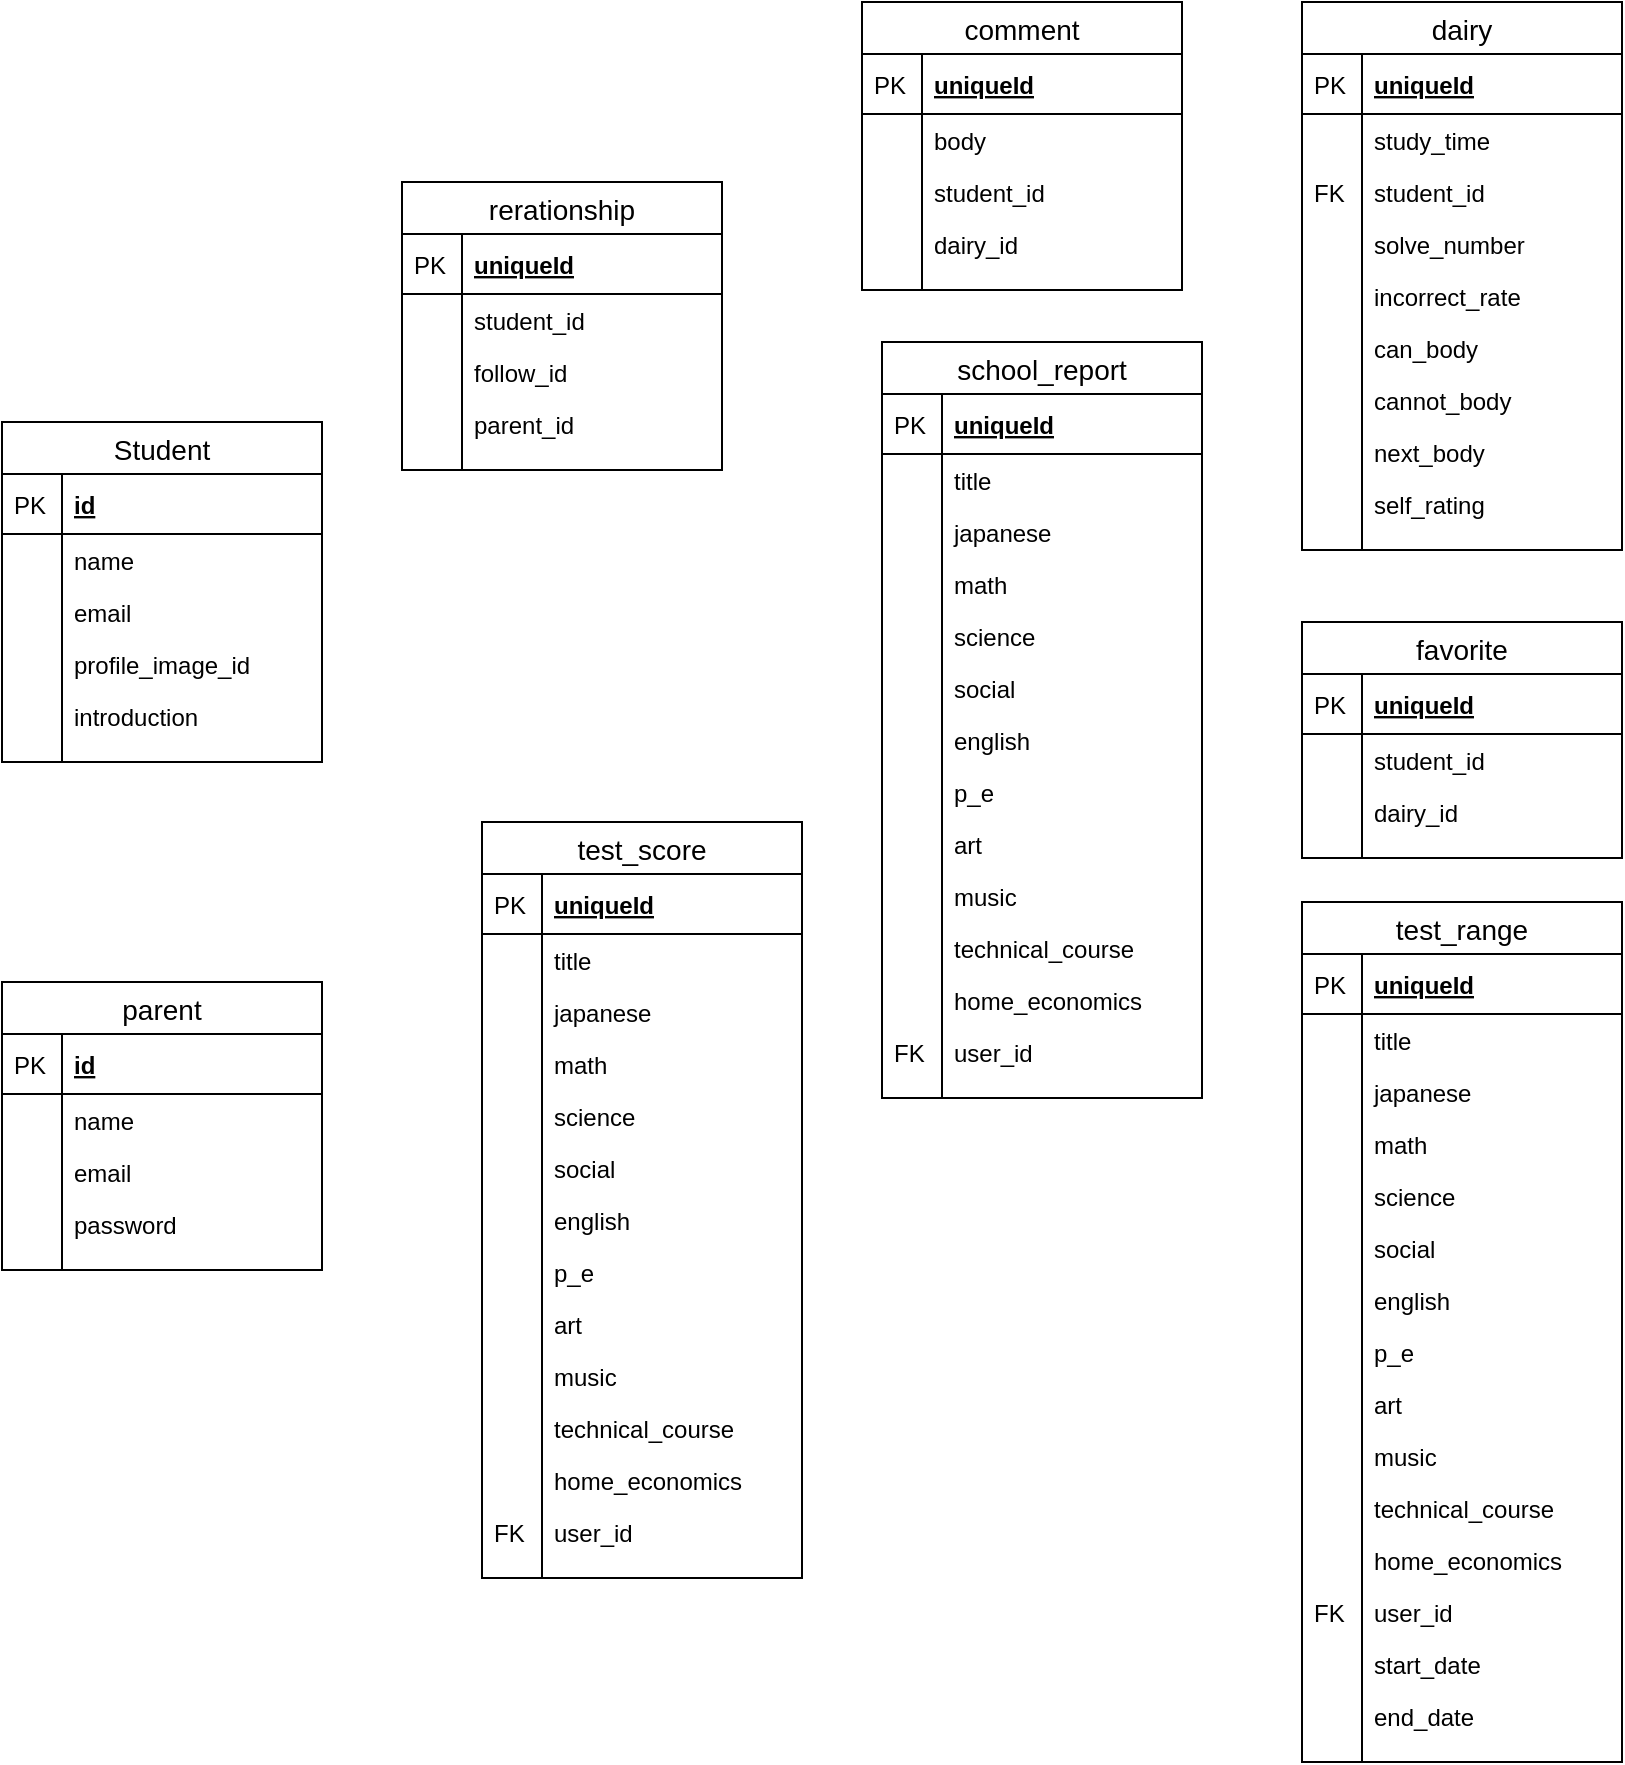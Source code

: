 <mxfile version="13.0.3" type="device"><diagram id="6hGFLwfOUW9BJ-s0fimq" name="Page-1"><mxGraphModel dx="946" dy="680" grid="1" gridSize="10" guides="1" tooltips="1" connect="1" arrows="1" fold="1" page="1" pageScale="1" pageWidth="827" pageHeight="1169" math="0" shadow="0"><root><mxCell id="0"/><mxCell id="1" parent="0"/><mxCell id="R1KL6bIySPCAe9kp4poY-5" value="Student" style="swimlane;fontStyle=0;childLayout=stackLayout;horizontal=1;startSize=26;horizontalStack=0;resizeParent=1;resizeParentMax=0;resizeLast=0;collapsible=1;marginBottom=0;align=center;fontSize=14;" vertex="1" parent="1"><mxGeometry x="80" y="240" width="160" height="170" as="geometry"/></mxCell><mxCell id="R1KL6bIySPCAe9kp4poY-6" value="id" style="shape=partialRectangle;top=0;left=0;right=0;bottom=1;align=left;verticalAlign=middle;fillColor=none;spacingLeft=34;spacingRight=4;overflow=hidden;rotatable=0;points=[[0,0.5],[1,0.5]];portConstraint=eastwest;dropTarget=0;fontStyle=5;fontSize=12;" vertex="1" parent="R1KL6bIySPCAe9kp4poY-5"><mxGeometry y="26" width="160" height="30" as="geometry"/></mxCell><mxCell id="R1KL6bIySPCAe9kp4poY-7" value="PK" style="shape=partialRectangle;top=0;left=0;bottom=0;fillColor=none;align=left;verticalAlign=middle;spacingLeft=4;spacingRight=4;overflow=hidden;rotatable=0;points=[];portConstraint=eastwest;part=1;fontSize=12;" vertex="1" connectable="0" parent="R1KL6bIySPCAe9kp4poY-6"><mxGeometry width="30" height="30" as="geometry"/></mxCell><mxCell id="R1KL6bIySPCAe9kp4poY-8" value="name" style="shape=partialRectangle;top=0;left=0;right=0;bottom=0;align=left;verticalAlign=top;fillColor=none;spacingLeft=34;spacingRight=4;overflow=hidden;rotatable=0;points=[[0,0.5],[1,0.5]];portConstraint=eastwest;dropTarget=0;fontSize=12;" vertex="1" parent="R1KL6bIySPCAe9kp4poY-5"><mxGeometry y="56" width="160" height="26" as="geometry"/></mxCell><mxCell id="R1KL6bIySPCAe9kp4poY-9" value="" style="shape=partialRectangle;top=0;left=0;bottom=0;fillColor=none;align=left;verticalAlign=top;spacingLeft=4;spacingRight=4;overflow=hidden;rotatable=0;points=[];portConstraint=eastwest;part=1;fontSize=12;" vertex="1" connectable="0" parent="R1KL6bIySPCAe9kp4poY-8"><mxGeometry width="30" height="26" as="geometry"/></mxCell><mxCell id="R1KL6bIySPCAe9kp4poY-10" value="email" style="shape=partialRectangle;top=0;left=0;right=0;bottom=0;align=left;verticalAlign=top;fillColor=none;spacingLeft=34;spacingRight=4;overflow=hidden;rotatable=0;points=[[0,0.5],[1,0.5]];portConstraint=eastwest;dropTarget=0;fontSize=12;" vertex="1" parent="R1KL6bIySPCAe9kp4poY-5"><mxGeometry y="82" width="160" height="26" as="geometry"/></mxCell><mxCell id="R1KL6bIySPCAe9kp4poY-11" value="" style="shape=partialRectangle;top=0;left=0;bottom=0;fillColor=none;align=left;verticalAlign=top;spacingLeft=4;spacingRight=4;overflow=hidden;rotatable=0;points=[];portConstraint=eastwest;part=1;fontSize=12;" vertex="1" connectable="0" parent="R1KL6bIySPCAe9kp4poY-10"><mxGeometry width="30" height="26" as="geometry"/></mxCell><mxCell id="R1KL6bIySPCAe9kp4poY-139" value="profile_image_id" style="shape=partialRectangle;top=0;left=0;right=0;bottom=0;align=left;verticalAlign=top;fillColor=none;spacingLeft=34;spacingRight=4;overflow=hidden;rotatable=0;points=[[0,0.5],[1,0.5]];portConstraint=eastwest;dropTarget=0;fontSize=12;" vertex="1" parent="R1KL6bIySPCAe9kp4poY-5"><mxGeometry y="108" width="160" height="26" as="geometry"/></mxCell><mxCell id="R1KL6bIySPCAe9kp4poY-140" value="" style="shape=partialRectangle;top=0;left=0;bottom=0;fillColor=none;align=left;verticalAlign=top;spacingLeft=4;spacingRight=4;overflow=hidden;rotatable=0;points=[];portConstraint=eastwest;part=1;fontSize=12;" vertex="1" connectable="0" parent="R1KL6bIySPCAe9kp4poY-139"><mxGeometry width="30" height="26" as="geometry"/></mxCell><mxCell id="R1KL6bIySPCAe9kp4poY-141" value="introduction" style="shape=partialRectangle;top=0;left=0;right=0;bottom=0;align=left;verticalAlign=top;fillColor=none;spacingLeft=34;spacingRight=4;overflow=hidden;rotatable=0;points=[[0,0.5],[1,0.5]];portConstraint=eastwest;dropTarget=0;fontSize=12;" vertex="1" parent="R1KL6bIySPCAe9kp4poY-5"><mxGeometry y="134" width="160" height="26" as="geometry"/></mxCell><mxCell id="R1KL6bIySPCAe9kp4poY-142" value="" style="shape=partialRectangle;top=0;left=0;bottom=0;fillColor=none;align=left;verticalAlign=top;spacingLeft=4;spacingRight=4;overflow=hidden;rotatable=0;points=[];portConstraint=eastwest;part=1;fontSize=12;" vertex="1" connectable="0" parent="R1KL6bIySPCAe9kp4poY-141"><mxGeometry width="30" height="26" as="geometry"/></mxCell><mxCell id="R1KL6bIySPCAe9kp4poY-14" value="" style="shape=partialRectangle;top=0;left=0;right=0;bottom=0;align=left;verticalAlign=top;fillColor=none;spacingLeft=34;spacingRight=4;overflow=hidden;rotatable=0;points=[[0,0.5],[1,0.5]];portConstraint=eastwest;dropTarget=0;fontSize=12;" vertex="1" parent="R1KL6bIySPCAe9kp4poY-5"><mxGeometry y="160" width="160" height="10" as="geometry"/></mxCell><mxCell id="R1KL6bIySPCAe9kp4poY-15" value="" style="shape=partialRectangle;top=0;left=0;bottom=0;fillColor=none;align=left;verticalAlign=top;spacingLeft=4;spacingRight=4;overflow=hidden;rotatable=0;points=[];portConstraint=eastwest;part=1;fontSize=12;" vertex="1" connectable="0" parent="R1KL6bIySPCAe9kp4poY-14"><mxGeometry width="30" height="10" as="geometry"/></mxCell><mxCell id="R1KL6bIySPCAe9kp4poY-16" value="parent" style="swimlane;fontStyle=0;childLayout=stackLayout;horizontal=1;startSize=26;horizontalStack=0;resizeParent=1;resizeParentMax=0;resizeLast=0;collapsible=1;marginBottom=0;align=center;fontSize=14;" vertex="1" parent="1"><mxGeometry x="80" y="520" width="160" height="144" as="geometry"/></mxCell><mxCell id="R1KL6bIySPCAe9kp4poY-17" value="id" style="shape=partialRectangle;top=0;left=0;right=0;bottom=1;align=left;verticalAlign=middle;fillColor=none;spacingLeft=34;spacingRight=4;overflow=hidden;rotatable=0;points=[[0,0.5],[1,0.5]];portConstraint=eastwest;dropTarget=0;fontStyle=5;fontSize=12;" vertex="1" parent="R1KL6bIySPCAe9kp4poY-16"><mxGeometry y="26" width="160" height="30" as="geometry"/></mxCell><mxCell id="R1KL6bIySPCAe9kp4poY-18" value="PK" style="shape=partialRectangle;top=0;left=0;bottom=0;fillColor=none;align=left;verticalAlign=middle;spacingLeft=4;spacingRight=4;overflow=hidden;rotatable=0;points=[];portConstraint=eastwest;part=1;fontSize=12;" vertex="1" connectable="0" parent="R1KL6bIySPCAe9kp4poY-17"><mxGeometry width="30" height="30" as="geometry"/></mxCell><mxCell id="R1KL6bIySPCAe9kp4poY-19" value="name" style="shape=partialRectangle;top=0;left=0;right=0;bottom=0;align=left;verticalAlign=top;fillColor=none;spacingLeft=34;spacingRight=4;overflow=hidden;rotatable=0;points=[[0,0.5],[1,0.5]];portConstraint=eastwest;dropTarget=0;fontSize=12;" vertex="1" parent="R1KL6bIySPCAe9kp4poY-16"><mxGeometry y="56" width="160" height="26" as="geometry"/></mxCell><mxCell id="R1KL6bIySPCAe9kp4poY-20" value="" style="shape=partialRectangle;top=0;left=0;bottom=0;fillColor=none;align=left;verticalAlign=top;spacingLeft=4;spacingRight=4;overflow=hidden;rotatable=0;points=[];portConstraint=eastwest;part=1;fontSize=12;" vertex="1" connectable="0" parent="R1KL6bIySPCAe9kp4poY-19"><mxGeometry width="30" height="26" as="geometry"/></mxCell><mxCell id="R1KL6bIySPCAe9kp4poY-21" value="email" style="shape=partialRectangle;top=0;left=0;right=0;bottom=0;align=left;verticalAlign=top;fillColor=none;spacingLeft=34;spacingRight=4;overflow=hidden;rotatable=0;points=[[0,0.5],[1,0.5]];portConstraint=eastwest;dropTarget=0;fontSize=12;" vertex="1" parent="R1KL6bIySPCAe9kp4poY-16"><mxGeometry y="82" width="160" height="26" as="geometry"/></mxCell><mxCell id="R1KL6bIySPCAe9kp4poY-22" value="" style="shape=partialRectangle;top=0;left=0;bottom=0;fillColor=none;align=left;verticalAlign=top;spacingLeft=4;spacingRight=4;overflow=hidden;rotatable=0;points=[];portConstraint=eastwest;part=1;fontSize=12;" vertex="1" connectable="0" parent="R1KL6bIySPCAe9kp4poY-21"><mxGeometry width="30" height="26" as="geometry"/></mxCell><mxCell id="R1KL6bIySPCAe9kp4poY-23" value="password" style="shape=partialRectangle;top=0;left=0;right=0;bottom=0;align=left;verticalAlign=top;fillColor=none;spacingLeft=34;spacingRight=4;overflow=hidden;rotatable=0;points=[[0,0.5],[1,0.5]];portConstraint=eastwest;dropTarget=0;fontSize=12;" vertex="1" parent="R1KL6bIySPCAe9kp4poY-16"><mxGeometry y="108" width="160" height="26" as="geometry"/></mxCell><mxCell id="R1KL6bIySPCAe9kp4poY-24" value="" style="shape=partialRectangle;top=0;left=0;bottom=0;fillColor=none;align=left;verticalAlign=top;spacingLeft=4;spacingRight=4;overflow=hidden;rotatable=0;points=[];portConstraint=eastwest;part=1;fontSize=12;" vertex="1" connectable="0" parent="R1KL6bIySPCAe9kp4poY-23"><mxGeometry width="30" height="26" as="geometry"/></mxCell><mxCell id="R1KL6bIySPCAe9kp4poY-25" value="" style="shape=partialRectangle;top=0;left=0;right=0;bottom=0;align=left;verticalAlign=top;fillColor=none;spacingLeft=34;spacingRight=4;overflow=hidden;rotatable=0;points=[[0,0.5],[1,0.5]];portConstraint=eastwest;dropTarget=0;fontSize=12;" vertex="1" parent="R1KL6bIySPCAe9kp4poY-16"><mxGeometry y="134" width="160" height="10" as="geometry"/></mxCell><mxCell id="R1KL6bIySPCAe9kp4poY-26" value="" style="shape=partialRectangle;top=0;left=0;bottom=0;fillColor=none;align=left;verticalAlign=top;spacingLeft=4;spacingRight=4;overflow=hidden;rotatable=0;points=[];portConstraint=eastwest;part=1;fontSize=12;" vertex="1" connectable="0" parent="R1KL6bIySPCAe9kp4poY-25"><mxGeometry width="30" height="10" as="geometry"/></mxCell><mxCell id="R1KL6bIySPCAe9kp4poY-38" value="test_score" style="swimlane;fontStyle=0;childLayout=stackLayout;horizontal=1;startSize=26;horizontalStack=0;resizeParent=1;resizeParentMax=0;resizeLast=0;collapsible=1;marginBottom=0;align=center;fontSize=14;" vertex="1" parent="1"><mxGeometry x="320" y="440" width="160" height="378" as="geometry"/></mxCell><mxCell id="R1KL6bIySPCAe9kp4poY-39" value="uniqueId" style="shape=partialRectangle;top=0;left=0;right=0;bottom=1;align=left;verticalAlign=middle;fillColor=none;spacingLeft=34;spacingRight=4;overflow=hidden;rotatable=0;points=[[0,0.5],[1,0.5]];portConstraint=eastwest;dropTarget=0;fontStyle=5;fontSize=12;" vertex="1" parent="R1KL6bIySPCAe9kp4poY-38"><mxGeometry y="26" width="160" height="30" as="geometry"/></mxCell><mxCell id="R1KL6bIySPCAe9kp4poY-40" value="PK" style="shape=partialRectangle;top=0;left=0;bottom=0;fillColor=none;align=left;verticalAlign=middle;spacingLeft=4;spacingRight=4;overflow=hidden;rotatable=0;points=[];portConstraint=eastwest;part=1;fontSize=12;" vertex="1" connectable="0" parent="R1KL6bIySPCAe9kp4poY-39"><mxGeometry width="30" height="30" as="geometry"/></mxCell><mxCell id="R1KL6bIySPCAe9kp4poY-41" value="title" style="shape=partialRectangle;top=0;left=0;right=0;bottom=0;align=left;verticalAlign=top;fillColor=none;spacingLeft=34;spacingRight=4;overflow=hidden;rotatable=0;points=[[0,0.5],[1,0.5]];portConstraint=eastwest;dropTarget=0;fontSize=12;" vertex="1" parent="R1KL6bIySPCAe9kp4poY-38"><mxGeometry y="56" width="160" height="26" as="geometry"/></mxCell><mxCell id="R1KL6bIySPCAe9kp4poY-42" value="" style="shape=partialRectangle;top=0;left=0;bottom=0;fillColor=none;align=left;verticalAlign=top;spacingLeft=4;spacingRight=4;overflow=hidden;rotatable=0;points=[];portConstraint=eastwest;part=1;fontSize=12;" vertex="1" connectable="0" parent="R1KL6bIySPCAe9kp4poY-41"><mxGeometry width="30" height="26" as="geometry"/></mxCell><mxCell id="R1KL6bIySPCAe9kp4poY-43" value="japanese" style="shape=partialRectangle;top=0;left=0;right=0;bottom=0;align=left;verticalAlign=top;fillColor=none;spacingLeft=34;spacingRight=4;overflow=hidden;rotatable=0;points=[[0,0.5],[1,0.5]];portConstraint=eastwest;dropTarget=0;fontSize=12;" vertex="1" parent="R1KL6bIySPCAe9kp4poY-38"><mxGeometry y="82" width="160" height="26" as="geometry"/></mxCell><mxCell id="R1KL6bIySPCAe9kp4poY-44" value="" style="shape=partialRectangle;top=0;left=0;bottom=0;fillColor=none;align=left;verticalAlign=top;spacingLeft=4;spacingRight=4;overflow=hidden;rotatable=0;points=[];portConstraint=eastwest;part=1;fontSize=12;" vertex="1" connectable="0" parent="R1KL6bIySPCAe9kp4poY-43"><mxGeometry width="30" height="26" as="geometry"/></mxCell><mxCell id="R1KL6bIySPCAe9kp4poY-45" value="math" style="shape=partialRectangle;top=0;left=0;right=0;bottom=0;align=left;verticalAlign=top;fillColor=none;spacingLeft=34;spacingRight=4;overflow=hidden;rotatable=0;points=[[0,0.5],[1,0.5]];portConstraint=eastwest;dropTarget=0;fontSize=12;" vertex="1" parent="R1KL6bIySPCAe9kp4poY-38"><mxGeometry y="108" width="160" height="26" as="geometry"/></mxCell><mxCell id="R1KL6bIySPCAe9kp4poY-46" value="" style="shape=partialRectangle;top=0;left=0;bottom=0;fillColor=none;align=left;verticalAlign=top;spacingLeft=4;spacingRight=4;overflow=hidden;rotatable=0;points=[];portConstraint=eastwest;part=1;fontSize=12;" vertex="1" connectable="0" parent="R1KL6bIySPCAe9kp4poY-45"><mxGeometry width="30" height="26" as="geometry"/></mxCell><mxCell id="R1KL6bIySPCAe9kp4poY-49" value="science" style="shape=partialRectangle;top=0;left=0;right=0;bottom=0;align=left;verticalAlign=top;fillColor=none;spacingLeft=34;spacingRight=4;overflow=hidden;rotatable=0;points=[[0,0.5],[1,0.5]];portConstraint=eastwest;dropTarget=0;fontSize=12;" vertex="1" parent="R1KL6bIySPCAe9kp4poY-38"><mxGeometry y="134" width="160" height="26" as="geometry"/></mxCell><mxCell id="R1KL6bIySPCAe9kp4poY-50" value="" style="shape=partialRectangle;top=0;left=0;bottom=0;fillColor=none;align=left;verticalAlign=top;spacingLeft=4;spacingRight=4;overflow=hidden;rotatable=0;points=[];portConstraint=eastwest;part=1;fontSize=12;" vertex="1" connectable="0" parent="R1KL6bIySPCAe9kp4poY-49"><mxGeometry width="30" height="26" as="geometry"/></mxCell><mxCell id="R1KL6bIySPCAe9kp4poY-51" value="social" style="shape=partialRectangle;top=0;left=0;right=0;bottom=0;align=left;verticalAlign=top;fillColor=none;spacingLeft=34;spacingRight=4;overflow=hidden;rotatable=0;points=[[0,0.5],[1,0.5]];portConstraint=eastwest;dropTarget=0;fontSize=12;" vertex="1" parent="R1KL6bIySPCAe9kp4poY-38"><mxGeometry y="160" width="160" height="26" as="geometry"/></mxCell><mxCell id="R1KL6bIySPCAe9kp4poY-52" value="" style="shape=partialRectangle;top=0;left=0;bottom=0;fillColor=none;align=left;verticalAlign=top;spacingLeft=4;spacingRight=4;overflow=hidden;rotatable=0;points=[];portConstraint=eastwest;part=1;fontSize=12;" vertex="1" connectable="0" parent="R1KL6bIySPCAe9kp4poY-51"><mxGeometry width="30" height="26" as="geometry"/></mxCell><mxCell id="R1KL6bIySPCAe9kp4poY-53" value="english" style="shape=partialRectangle;top=0;left=0;right=0;bottom=0;align=left;verticalAlign=top;fillColor=none;spacingLeft=34;spacingRight=4;overflow=hidden;rotatable=0;points=[[0,0.5],[1,0.5]];portConstraint=eastwest;dropTarget=0;fontSize=12;" vertex="1" parent="R1KL6bIySPCAe9kp4poY-38"><mxGeometry y="186" width="160" height="26" as="geometry"/></mxCell><mxCell id="R1KL6bIySPCAe9kp4poY-54" value="" style="shape=partialRectangle;top=0;left=0;bottom=0;fillColor=none;align=left;verticalAlign=top;spacingLeft=4;spacingRight=4;overflow=hidden;rotatable=0;points=[];portConstraint=eastwest;part=1;fontSize=12;" vertex="1" connectable="0" parent="R1KL6bIySPCAe9kp4poY-53"><mxGeometry width="30" height="26" as="geometry"/></mxCell><mxCell id="R1KL6bIySPCAe9kp4poY-55" value="p_e" style="shape=partialRectangle;top=0;left=0;right=0;bottom=0;align=left;verticalAlign=top;fillColor=none;spacingLeft=34;spacingRight=4;overflow=hidden;rotatable=0;points=[[0,0.5],[1,0.5]];portConstraint=eastwest;dropTarget=0;fontSize=12;" vertex="1" parent="R1KL6bIySPCAe9kp4poY-38"><mxGeometry y="212" width="160" height="26" as="geometry"/></mxCell><mxCell id="R1KL6bIySPCAe9kp4poY-56" value="" style="shape=partialRectangle;top=0;left=0;bottom=0;fillColor=none;align=left;verticalAlign=top;spacingLeft=4;spacingRight=4;overflow=hidden;rotatable=0;points=[];portConstraint=eastwest;part=1;fontSize=12;" vertex="1" connectable="0" parent="R1KL6bIySPCAe9kp4poY-55"><mxGeometry width="30" height="26" as="geometry"/></mxCell><mxCell id="R1KL6bIySPCAe9kp4poY-57" value="art" style="shape=partialRectangle;top=0;left=0;right=0;bottom=0;align=left;verticalAlign=top;fillColor=none;spacingLeft=34;spacingRight=4;overflow=hidden;rotatable=0;points=[[0,0.5],[1,0.5]];portConstraint=eastwest;dropTarget=0;fontSize=12;" vertex="1" parent="R1KL6bIySPCAe9kp4poY-38"><mxGeometry y="238" width="160" height="26" as="geometry"/></mxCell><mxCell id="R1KL6bIySPCAe9kp4poY-58" value="" style="shape=partialRectangle;top=0;left=0;bottom=0;fillColor=none;align=left;verticalAlign=top;spacingLeft=4;spacingRight=4;overflow=hidden;rotatable=0;points=[];portConstraint=eastwest;part=1;fontSize=12;" vertex="1" connectable="0" parent="R1KL6bIySPCAe9kp4poY-57"><mxGeometry width="30" height="26" as="geometry"/></mxCell><mxCell id="R1KL6bIySPCAe9kp4poY-59" value="music" style="shape=partialRectangle;top=0;left=0;right=0;bottom=0;align=left;verticalAlign=top;fillColor=none;spacingLeft=34;spacingRight=4;overflow=hidden;rotatable=0;points=[[0,0.5],[1,0.5]];portConstraint=eastwest;dropTarget=0;fontSize=12;" vertex="1" parent="R1KL6bIySPCAe9kp4poY-38"><mxGeometry y="264" width="160" height="26" as="geometry"/></mxCell><mxCell id="R1KL6bIySPCAe9kp4poY-60" value="" style="shape=partialRectangle;top=0;left=0;bottom=0;fillColor=none;align=left;verticalAlign=top;spacingLeft=4;spacingRight=4;overflow=hidden;rotatable=0;points=[];portConstraint=eastwest;part=1;fontSize=12;" vertex="1" connectable="0" parent="R1KL6bIySPCAe9kp4poY-59"><mxGeometry width="30" height="26" as="geometry"/></mxCell><mxCell id="R1KL6bIySPCAe9kp4poY-61" value="technical_course" style="shape=partialRectangle;top=0;left=0;right=0;bottom=0;align=left;verticalAlign=top;fillColor=none;spacingLeft=34;spacingRight=4;overflow=hidden;rotatable=0;points=[[0,0.5],[1,0.5]];portConstraint=eastwest;dropTarget=0;fontSize=12;" vertex="1" parent="R1KL6bIySPCAe9kp4poY-38"><mxGeometry y="290" width="160" height="26" as="geometry"/></mxCell><mxCell id="R1KL6bIySPCAe9kp4poY-62" value="" style="shape=partialRectangle;top=0;left=0;bottom=0;fillColor=none;align=left;verticalAlign=top;spacingLeft=4;spacingRight=4;overflow=hidden;rotatable=0;points=[];portConstraint=eastwest;part=1;fontSize=12;" vertex="1" connectable="0" parent="R1KL6bIySPCAe9kp4poY-61"><mxGeometry width="30" height="26" as="geometry"/></mxCell><mxCell id="R1KL6bIySPCAe9kp4poY-63" value="home_economics" style="shape=partialRectangle;top=0;left=0;right=0;bottom=0;align=left;verticalAlign=top;fillColor=none;spacingLeft=34;spacingRight=4;overflow=hidden;rotatable=0;points=[[0,0.5],[1,0.5]];portConstraint=eastwest;dropTarget=0;fontSize=12;" vertex="1" parent="R1KL6bIySPCAe9kp4poY-38"><mxGeometry y="316" width="160" height="26" as="geometry"/></mxCell><mxCell id="R1KL6bIySPCAe9kp4poY-64" value="" style="shape=partialRectangle;top=0;left=0;bottom=0;fillColor=none;align=left;verticalAlign=top;spacingLeft=4;spacingRight=4;overflow=hidden;rotatable=0;points=[];portConstraint=eastwest;part=1;fontSize=12;" vertex="1" connectable="0" parent="R1KL6bIySPCAe9kp4poY-63"><mxGeometry width="30" height="26" as="geometry"/></mxCell><mxCell id="R1KL6bIySPCAe9kp4poY-65" value="user_id" style="shape=partialRectangle;top=0;left=0;right=0;bottom=0;align=left;verticalAlign=top;fillColor=none;spacingLeft=34;spacingRight=4;overflow=hidden;rotatable=0;points=[[0,0.5],[1,0.5]];portConstraint=eastwest;dropTarget=0;fontSize=12;" vertex="1" parent="R1KL6bIySPCAe9kp4poY-38"><mxGeometry y="342" width="160" height="26" as="geometry"/></mxCell><mxCell id="R1KL6bIySPCAe9kp4poY-66" value="FK" style="shape=partialRectangle;top=0;left=0;bottom=0;fillColor=none;align=left;verticalAlign=top;spacingLeft=4;spacingRight=4;overflow=hidden;rotatable=0;points=[];portConstraint=eastwest;part=1;fontSize=12;" vertex="1" connectable="0" parent="R1KL6bIySPCAe9kp4poY-65"><mxGeometry width="30" height="26" as="geometry"/></mxCell><mxCell id="R1KL6bIySPCAe9kp4poY-47" value="" style="shape=partialRectangle;top=0;left=0;right=0;bottom=0;align=left;verticalAlign=top;fillColor=none;spacingLeft=34;spacingRight=4;overflow=hidden;rotatable=0;points=[[0,0.5],[1,0.5]];portConstraint=eastwest;dropTarget=0;fontSize=12;" vertex="1" parent="R1KL6bIySPCAe9kp4poY-38"><mxGeometry y="368" width="160" height="10" as="geometry"/></mxCell><mxCell id="R1KL6bIySPCAe9kp4poY-48" value="" style="shape=partialRectangle;top=0;left=0;bottom=0;fillColor=none;align=left;verticalAlign=top;spacingLeft=4;spacingRight=4;overflow=hidden;rotatable=0;points=[];portConstraint=eastwest;part=1;fontSize=12;" vertex="1" connectable="0" parent="R1KL6bIySPCAe9kp4poY-47"><mxGeometry width="30" height="10" as="geometry"/></mxCell><mxCell id="R1KL6bIySPCAe9kp4poY-71" value="school_report" style="swimlane;fontStyle=0;childLayout=stackLayout;horizontal=1;startSize=26;horizontalStack=0;resizeParent=1;resizeParentMax=0;resizeLast=0;collapsible=1;marginBottom=0;align=center;fontSize=14;" vertex="1" parent="1"><mxGeometry x="520" y="200" width="160" height="378" as="geometry"/></mxCell><mxCell id="R1KL6bIySPCAe9kp4poY-72" value="uniqueId" style="shape=partialRectangle;top=0;left=0;right=0;bottom=1;align=left;verticalAlign=middle;fillColor=none;spacingLeft=34;spacingRight=4;overflow=hidden;rotatable=0;points=[[0,0.5],[1,0.5]];portConstraint=eastwest;dropTarget=0;fontStyle=5;fontSize=12;" vertex="1" parent="R1KL6bIySPCAe9kp4poY-71"><mxGeometry y="26" width="160" height="30" as="geometry"/></mxCell><mxCell id="R1KL6bIySPCAe9kp4poY-73" value="PK" style="shape=partialRectangle;top=0;left=0;bottom=0;fillColor=none;align=left;verticalAlign=middle;spacingLeft=4;spacingRight=4;overflow=hidden;rotatable=0;points=[];portConstraint=eastwest;part=1;fontSize=12;" vertex="1" connectable="0" parent="R1KL6bIySPCAe9kp4poY-72"><mxGeometry width="30" height="30" as="geometry"/></mxCell><mxCell id="R1KL6bIySPCAe9kp4poY-74" value="title" style="shape=partialRectangle;top=0;left=0;right=0;bottom=0;align=left;verticalAlign=top;fillColor=none;spacingLeft=34;spacingRight=4;overflow=hidden;rotatable=0;points=[[0,0.5],[1,0.5]];portConstraint=eastwest;dropTarget=0;fontSize=12;" vertex="1" parent="R1KL6bIySPCAe9kp4poY-71"><mxGeometry y="56" width="160" height="26" as="geometry"/></mxCell><mxCell id="R1KL6bIySPCAe9kp4poY-75" value="" style="shape=partialRectangle;top=0;left=0;bottom=0;fillColor=none;align=left;verticalAlign=top;spacingLeft=4;spacingRight=4;overflow=hidden;rotatable=0;points=[];portConstraint=eastwest;part=1;fontSize=12;" vertex="1" connectable="0" parent="R1KL6bIySPCAe9kp4poY-74"><mxGeometry width="30" height="26" as="geometry"/></mxCell><mxCell id="R1KL6bIySPCAe9kp4poY-76" value="japanese" style="shape=partialRectangle;top=0;left=0;right=0;bottom=0;align=left;verticalAlign=top;fillColor=none;spacingLeft=34;spacingRight=4;overflow=hidden;rotatable=0;points=[[0,0.5],[1,0.5]];portConstraint=eastwest;dropTarget=0;fontSize=12;" vertex="1" parent="R1KL6bIySPCAe9kp4poY-71"><mxGeometry y="82" width="160" height="26" as="geometry"/></mxCell><mxCell id="R1KL6bIySPCAe9kp4poY-77" value="" style="shape=partialRectangle;top=0;left=0;bottom=0;fillColor=none;align=left;verticalAlign=top;spacingLeft=4;spacingRight=4;overflow=hidden;rotatable=0;points=[];portConstraint=eastwest;part=1;fontSize=12;" vertex="1" connectable="0" parent="R1KL6bIySPCAe9kp4poY-76"><mxGeometry width="30" height="26" as="geometry"/></mxCell><mxCell id="R1KL6bIySPCAe9kp4poY-78" value="math" style="shape=partialRectangle;top=0;left=0;right=0;bottom=0;align=left;verticalAlign=top;fillColor=none;spacingLeft=34;spacingRight=4;overflow=hidden;rotatable=0;points=[[0,0.5],[1,0.5]];portConstraint=eastwest;dropTarget=0;fontSize=12;" vertex="1" parent="R1KL6bIySPCAe9kp4poY-71"><mxGeometry y="108" width="160" height="26" as="geometry"/></mxCell><mxCell id="R1KL6bIySPCAe9kp4poY-79" value="" style="shape=partialRectangle;top=0;left=0;bottom=0;fillColor=none;align=left;verticalAlign=top;spacingLeft=4;spacingRight=4;overflow=hidden;rotatable=0;points=[];portConstraint=eastwest;part=1;fontSize=12;" vertex="1" connectable="0" parent="R1KL6bIySPCAe9kp4poY-78"><mxGeometry width="30" height="26" as="geometry"/></mxCell><mxCell id="R1KL6bIySPCAe9kp4poY-80" value="science" style="shape=partialRectangle;top=0;left=0;right=0;bottom=0;align=left;verticalAlign=top;fillColor=none;spacingLeft=34;spacingRight=4;overflow=hidden;rotatable=0;points=[[0,0.5],[1,0.5]];portConstraint=eastwest;dropTarget=0;fontSize=12;" vertex="1" parent="R1KL6bIySPCAe9kp4poY-71"><mxGeometry y="134" width="160" height="26" as="geometry"/></mxCell><mxCell id="R1KL6bIySPCAe9kp4poY-81" value="" style="shape=partialRectangle;top=0;left=0;bottom=0;fillColor=none;align=left;verticalAlign=top;spacingLeft=4;spacingRight=4;overflow=hidden;rotatable=0;points=[];portConstraint=eastwest;part=1;fontSize=12;" vertex="1" connectable="0" parent="R1KL6bIySPCAe9kp4poY-80"><mxGeometry width="30" height="26" as="geometry"/></mxCell><mxCell id="R1KL6bIySPCAe9kp4poY-82" value="social" style="shape=partialRectangle;top=0;left=0;right=0;bottom=0;align=left;verticalAlign=top;fillColor=none;spacingLeft=34;spacingRight=4;overflow=hidden;rotatable=0;points=[[0,0.5],[1,0.5]];portConstraint=eastwest;dropTarget=0;fontSize=12;" vertex="1" parent="R1KL6bIySPCAe9kp4poY-71"><mxGeometry y="160" width="160" height="26" as="geometry"/></mxCell><mxCell id="R1KL6bIySPCAe9kp4poY-83" value="" style="shape=partialRectangle;top=0;left=0;bottom=0;fillColor=none;align=left;verticalAlign=top;spacingLeft=4;spacingRight=4;overflow=hidden;rotatable=0;points=[];portConstraint=eastwest;part=1;fontSize=12;" vertex="1" connectable="0" parent="R1KL6bIySPCAe9kp4poY-82"><mxGeometry width="30" height="26" as="geometry"/></mxCell><mxCell id="R1KL6bIySPCAe9kp4poY-84" value="english" style="shape=partialRectangle;top=0;left=0;right=0;bottom=0;align=left;verticalAlign=top;fillColor=none;spacingLeft=34;spacingRight=4;overflow=hidden;rotatable=0;points=[[0,0.5],[1,0.5]];portConstraint=eastwest;dropTarget=0;fontSize=12;" vertex="1" parent="R1KL6bIySPCAe9kp4poY-71"><mxGeometry y="186" width="160" height="26" as="geometry"/></mxCell><mxCell id="R1KL6bIySPCAe9kp4poY-85" value="" style="shape=partialRectangle;top=0;left=0;bottom=0;fillColor=none;align=left;verticalAlign=top;spacingLeft=4;spacingRight=4;overflow=hidden;rotatable=0;points=[];portConstraint=eastwest;part=1;fontSize=12;" vertex="1" connectable="0" parent="R1KL6bIySPCAe9kp4poY-84"><mxGeometry width="30" height="26" as="geometry"/></mxCell><mxCell id="R1KL6bIySPCAe9kp4poY-86" value="p_e" style="shape=partialRectangle;top=0;left=0;right=0;bottom=0;align=left;verticalAlign=top;fillColor=none;spacingLeft=34;spacingRight=4;overflow=hidden;rotatable=0;points=[[0,0.5],[1,0.5]];portConstraint=eastwest;dropTarget=0;fontSize=12;" vertex="1" parent="R1KL6bIySPCAe9kp4poY-71"><mxGeometry y="212" width="160" height="26" as="geometry"/></mxCell><mxCell id="R1KL6bIySPCAe9kp4poY-87" value="" style="shape=partialRectangle;top=0;left=0;bottom=0;fillColor=none;align=left;verticalAlign=top;spacingLeft=4;spacingRight=4;overflow=hidden;rotatable=0;points=[];portConstraint=eastwest;part=1;fontSize=12;" vertex="1" connectable="0" parent="R1KL6bIySPCAe9kp4poY-86"><mxGeometry width="30" height="26" as="geometry"/></mxCell><mxCell id="R1KL6bIySPCAe9kp4poY-88" value="art" style="shape=partialRectangle;top=0;left=0;right=0;bottom=0;align=left;verticalAlign=top;fillColor=none;spacingLeft=34;spacingRight=4;overflow=hidden;rotatable=0;points=[[0,0.5],[1,0.5]];portConstraint=eastwest;dropTarget=0;fontSize=12;" vertex="1" parent="R1KL6bIySPCAe9kp4poY-71"><mxGeometry y="238" width="160" height="26" as="geometry"/></mxCell><mxCell id="R1KL6bIySPCAe9kp4poY-89" value="" style="shape=partialRectangle;top=0;left=0;bottom=0;fillColor=none;align=left;verticalAlign=top;spacingLeft=4;spacingRight=4;overflow=hidden;rotatable=0;points=[];portConstraint=eastwest;part=1;fontSize=12;" vertex="1" connectable="0" parent="R1KL6bIySPCAe9kp4poY-88"><mxGeometry width="30" height="26" as="geometry"/></mxCell><mxCell id="R1KL6bIySPCAe9kp4poY-90" value="music" style="shape=partialRectangle;top=0;left=0;right=0;bottom=0;align=left;verticalAlign=top;fillColor=none;spacingLeft=34;spacingRight=4;overflow=hidden;rotatable=0;points=[[0,0.5],[1,0.5]];portConstraint=eastwest;dropTarget=0;fontSize=12;" vertex="1" parent="R1KL6bIySPCAe9kp4poY-71"><mxGeometry y="264" width="160" height="26" as="geometry"/></mxCell><mxCell id="R1KL6bIySPCAe9kp4poY-91" value="" style="shape=partialRectangle;top=0;left=0;bottom=0;fillColor=none;align=left;verticalAlign=top;spacingLeft=4;spacingRight=4;overflow=hidden;rotatable=0;points=[];portConstraint=eastwest;part=1;fontSize=12;" vertex="1" connectable="0" parent="R1KL6bIySPCAe9kp4poY-90"><mxGeometry width="30" height="26" as="geometry"/></mxCell><mxCell id="R1KL6bIySPCAe9kp4poY-92" value="technical_course" style="shape=partialRectangle;top=0;left=0;right=0;bottom=0;align=left;verticalAlign=top;fillColor=none;spacingLeft=34;spacingRight=4;overflow=hidden;rotatable=0;points=[[0,0.5],[1,0.5]];portConstraint=eastwest;dropTarget=0;fontSize=12;" vertex="1" parent="R1KL6bIySPCAe9kp4poY-71"><mxGeometry y="290" width="160" height="26" as="geometry"/></mxCell><mxCell id="R1KL6bIySPCAe9kp4poY-93" value="" style="shape=partialRectangle;top=0;left=0;bottom=0;fillColor=none;align=left;verticalAlign=top;spacingLeft=4;spacingRight=4;overflow=hidden;rotatable=0;points=[];portConstraint=eastwest;part=1;fontSize=12;" vertex="1" connectable="0" parent="R1KL6bIySPCAe9kp4poY-92"><mxGeometry width="30" height="26" as="geometry"/></mxCell><mxCell id="R1KL6bIySPCAe9kp4poY-94" value="home_economics" style="shape=partialRectangle;top=0;left=0;right=0;bottom=0;align=left;verticalAlign=top;fillColor=none;spacingLeft=34;spacingRight=4;overflow=hidden;rotatable=0;points=[[0,0.5],[1,0.5]];portConstraint=eastwest;dropTarget=0;fontSize=12;" vertex="1" parent="R1KL6bIySPCAe9kp4poY-71"><mxGeometry y="316" width="160" height="26" as="geometry"/></mxCell><mxCell id="R1KL6bIySPCAe9kp4poY-95" value="" style="shape=partialRectangle;top=0;left=0;bottom=0;fillColor=none;align=left;verticalAlign=top;spacingLeft=4;spacingRight=4;overflow=hidden;rotatable=0;points=[];portConstraint=eastwest;part=1;fontSize=12;" vertex="1" connectable="0" parent="R1KL6bIySPCAe9kp4poY-94"><mxGeometry width="30" height="26" as="geometry"/></mxCell><mxCell id="R1KL6bIySPCAe9kp4poY-96" value="user_id" style="shape=partialRectangle;top=0;left=0;right=0;bottom=0;align=left;verticalAlign=top;fillColor=none;spacingLeft=34;spacingRight=4;overflow=hidden;rotatable=0;points=[[0,0.5],[1,0.5]];portConstraint=eastwest;dropTarget=0;fontSize=12;" vertex="1" parent="R1KL6bIySPCAe9kp4poY-71"><mxGeometry y="342" width="160" height="26" as="geometry"/></mxCell><mxCell id="R1KL6bIySPCAe9kp4poY-97" value="FK" style="shape=partialRectangle;top=0;left=0;bottom=0;fillColor=none;align=left;verticalAlign=top;spacingLeft=4;spacingRight=4;overflow=hidden;rotatable=0;points=[];portConstraint=eastwest;part=1;fontSize=12;" vertex="1" connectable="0" parent="R1KL6bIySPCAe9kp4poY-96"><mxGeometry width="30" height="26" as="geometry"/></mxCell><mxCell id="R1KL6bIySPCAe9kp4poY-102" value="" style="shape=partialRectangle;top=0;left=0;right=0;bottom=0;align=left;verticalAlign=top;fillColor=none;spacingLeft=34;spacingRight=4;overflow=hidden;rotatable=0;points=[[0,0.5],[1,0.5]];portConstraint=eastwest;dropTarget=0;fontSize=12;" vertex="1" parent="R1KL6bIySPCAe9kp4poY-71"><mxGeometry y="368" width="160" height="10" as="geometry"/></mxCell><mxCell id="R1KL6bIySPCAe9kp4poY-103" value="" style="shape=partialRectangle;top=0;left=0;bottom=0;fillColor=none;align=left;verticalAlign=top;spacingLeft=4;spacingRight=4;overflow=hidden;rotatable=0;points=[];portConstraint=eastwest;part=1;fontSize=12;" vertex="1" connectable="0" parent="R1KL6bIySPCAe9kp4poY-102"><mxGeometry width="30" height="10" as="geometry"/></mxCell><mxCell id="R1KL6bIySPCAe9kp4poY-104" value="rerationship" style="swimlane;fontStyle=0;childLayout=stackLayout;horizontal=1;startSize=26;horizontalStack=0;resizeParent=1;resizeParentMax=0;resizeLast=0;collapsible=1;marginBottom=0;align=center;fontSize=14;" vertex="1" parent="1"><mxGeometry x="280" y="120" width="160" height="144" as="geometry"/></mxCell><mxCell id="R1KL6bIySPCAe9kp4poY-105" value="uniqueId" style="shape=partialRectangle;top=0;left=0;right=0;bottom=1;align=left;verticalAlign=middle;fillColor=none;spacingLeft=34;spacingRight=4;overflow=hidden;rotatable=0;points=[[0,0.5],[1,0.5]];portConstraint=eastwest;dropTarget=0;fontStyle=5;fontSize=12;" vertex="1" parent="R1KL6bIySPCAe9kp4poY-104"><mxGeometry y="26" width="160" height="30" as="geometry"/></mxCell><mxCell id="R1KL6bIySPCAe9kp4poY-106" value="PK" style="shape=partialRectangle;top=0;left=0;bottom=0;fillColor=none;align=left;verticalAlign=middle;spacingLeft=4;spacingRight=4;overflow=hidden;rotatable=0;points=[];portConstraint=eastwest;part=1;fontSize=12;" vertex="1" connectable="0" parent="R1KL6bIySPCAe9kp4poY-105"><mxGeometry width="30" height="30" as="geometry"/></mxCell><mxCell id="R1KL6bIySPCAe9kp4poY-107" value="student_id" style="shape=partialRectangle;top=0;left=0;right=0;bottom=0;align=left;verticalAlign=top;fillColor=none;spacingLeft=34;spacingRight=4;overflow=hidden;rotatable=0;points=[[0,0.5],[1,0.5]];portConstraint=eastwest;dropTarget=0;fontSize=12;" vertex="1" parent="R1KL6bIySPCAe9kp4poY-104"><mxGeometry y="56" width="160" height="26" as="geometry"/></mxCell><mxCell id="R1KL6bIySPCAe9kp4poY-108" value="" style="shape=partialRectangle;top=0;left=0;bottom=0;fillColor=none;align=left;verticalAlign=top;spacingLeft=4;spacingRight=4;overflow=hidden;rotatable=0;points=[];portConstraint=eastwest;part=1;fontSize=12;" vertex="1" connectable="0" parent="R1KL6bIySPCAe9kp4poY-107"><mxGeometry width="30" height="26" as="geometry"/></mxCell><mxCell id="R1KL6bIySPCAe9kp4poY-109" value="follow_id" style="shape=partialRectangle;top=0;left=0;right=0;bottom=0;align=left;verticalAlign=top;fillColor=none;spacingLeft=34;spacingRight=4;overflow=hidden;rotatable=0;points=[[0,0.5],[1,0.5]];portConstraint=eastwest;dropTarget=0;fontSize=12;" vertex="1" parent="R1KL6bIySPCAe9kp4poY-104"><mxGeometry y="82" width="160" height="26" as="geometry"/></mxCell><mxCell id="R1KL6bIySPCAe9kp4poY-110" value="" style="shape=partialRectangle;top=0;left=0;bottom=0;fillColor=none;align=left;verticalAlign=top;spacingLeft=4;spacingRight=4;overflow=hidden;rotatable=0;points=[];portConstraint=eastwest;part=1;fontSize=12;" vertex="1" connectable="0" parent="R1KL6bIySPCAe9kp4poY-109"><mxGeometry width="30" height="26" as="geometry"/></mxCell><mxCell id="R1KL6bIySPCAe9kp4poY-137" value="parent_id" style="shape=partialRectangle;top=0;left=0;right=0;bottom=0;align=left;verticalAlign=top;fillColor=none;spacingLeft=34;spacingRight=4;overflow=hidden;rotatable=0;points=[[0,0.5],[1,0.5]];portConstraint=eastwest;dropTarget=0;fontSize=12;" vertex="1" parent="R1KL6bIySPCAe9kp4poY-104"><mxGeometry y="108" width="160" height="26" as="geometry"/></mxCell><mxCell id="R1KL6bIySPCAe9kp4poY-138" value="" style="shape=partialRectangle;top=0;left=0;bottom=0;fillColor=none;align=left;verticalAlign=top;spacingLeft=4;spacingRight=4;overflow=hidden;rotatable=0;points=[];portConstraint=eastwest;part=1;fontSize=12;" vertex="1" connectable="0" parent="R1KL6bIySPCAe9kp4poY-137"><mxGeometry width="30" height="26" as="geometry"/></mxCell><mxCell id="R1KL6bIySPCAe9kp4poY-113" value="" style="shape=partialRectangle;top=0;left=0;right=0;bottom=0;align=left;verticalAlign=top;fillColor=none;spacingLeft=34;spacingRight=4;overflow=hidden;rotatable=0;points=[[0,0.5],[1,0.5]];portConstraint=eastwest;dropTarget=0;fontSize=12;" vertex="1" parent="R1KL6bIySPCAe9kp4poY-104"><mxGeometry y="134" width="160" height="10" as="geometry"/></mxCell><mxCell id="R1KL6bIySPCAe9kp4poY-114" value="" style="shape=partialRectangle;top=0;left=0;bottom=0;fillColor=none;align=left;verticalAlign=top;spacingLeft=4;spacingRight=4;overflow=hidden;rotatable=0;points=[];portConstraint=eastwest;part=1;fontSize=12;" vertex="1" connectable="0" parent="R1KL6bIySPCAe9kp4poY-113"><mxGeometry width="30" height="10" as="geometry"/></mxCell><mxCell id="R1KL6bIySPCAe9kp4poY-115" value="comment" style="swimlane;fontStyle=0;childLayout=stackLayout;horizontal=1;startSize=26;horizontalStack=0;resizeParent=1;resizeParentMax=0;resizeLast=0;collapsible=1;marginBottom=0;align=center;fontSize=14;" vertex="1" parent="1"><mxGeometry x="510" y="30" width="160" height="144" as="geometry"/></mxCell><mxCell id="R1KL6bIySPCAe9kp4poY-116" value="uniqueId" style="shape=partialRectangle;top=0;left=0;right=0;bottom=1;align=left;verticalAlign=middle;fillColor=none;spacingLeft=34;spacingRight=4;overflow=hidden;rotatable=0;points=[[0,0.5],[1,0.5]];portConstraint=eastwest;dropTarget=0;fontStyle=5;fontSize=12;" vertex="1" parent="R1KL6bIySPCAe9kp4poY-115"><mxGeometry y="26" width="160" height="30" as="geometry"/></mxCell><mxCell id="R1KL6bIySPCAe9kp4poY-117" value="PK" style="shape=partialRectangle;top=0;left=0;bottom=0;fillColor=none;align=left;verticalAlign=middle;spacingLeft=4;spacingRight=4;overflow=hidden;rotatable=0;points=[];portConstraint=eastwest;part=1;fontSize=12;" vertex="1" connectable="0" parent="R1KL6bIySPCAe9kp4poY-116"><mxGeometry width="30" height="30" as="geometry"/></mxCell><mxCell id="R1KL6bIySPCAe9kp4poY-118" value="body" style="shape=partialRectangle;top=0;left=0;right=0;bottom=0;align=left;verticalAlign=top;fillColor=none;spacingLeft=34;spacingRight=4;overflow=hidden;rotatable=0;points=[[0,0.5],[1,0.5]];portConstraint=eastwest;dropTarget=0;fontSize=12;" vertex="1" parent="R1KL6bIySPCAe9kp4poY-115"><mxGeometry y="56" width="160" height="26" as="geometry"/></mxCell><mxCell id="R1KL6bIySPCAe9kp4poY-119" value="" style="shape=partialRectangle;top=0;left=0;bottom=0;fillColor=none;align=left;verticalAlign=top;spacingLeft=4;spacingRight=4;overflow=hidden;rotatable=0;points=[];portConstraint=eastwest;part=1;fontSize=12;" vertex="1" connectable="0" parent="R1KL6bIySPCAe9kp4poY-118"><mxGeometry width="30" height="26" as="geometry"/></mxCell><mxCell id="R1KL6bIySPCAe9kp4poY-120" value="student_id" style="shape=partialRectangle;top=0;left=0;right=0;bottom=0;align=left;verticalAlign=top;fillColor=none;spacingLeft=34;spacingRight=4;overflow=hidden;rotatable=0;points=[[0,0.5],[1,0.5]];portConstraint=eastwest;dropTarget=0;fontSize=12;" vertex="1" parent="R1KL6bIySPCAe9kp4poY-115"><mxGeometry y="82" width="160" height="26" as="geometry"/></mxCell><mxCell id="R1KL6bIySPCAe9kp4poY-121" value="" style="shape=partialRectangle;top=0;left=0;bottom=0;fillColor=none;align=left;verticalAlign=top;spacingLeft=4;spacingRight=4;overflow=hidden;rotatable=0;points=[];portConstraint=eastwest;part=1;fontSize=12;" vertex="1" connectable="0" parent="R1KL6bIySPCAe9kp4poY-120"><mxGeometry width="30" height="26" as="geometry"/></mxCell><mxCell id="R1KL6bIySPCAe9kp4poY-122" value="dairy_id" style="shape=partialRectangle;top=0;left=0;right=0;bottom=0;align=left;verticalAlign=top;fillColor=none;spacingLeft=34;spacingRight=4;overflow=hidden;rotatable=0;points=[[0,0.5],[1,0.5]];portConstraint=eastwest;dropTarget=0;fontSize=12;" vertex="1" parent="R1KL6bIySPCAe9kp4poY-115"><mxGeometry y="108" width="160" height="26" as="geometry"/></mxCell><mxCell id="R1KL6bIySPCAe9kp4poY-123" value="" style="shape=partialRectangle;top=0;left=0;bottom=0;fillColor=none;align=left;verticalAlign=top;spacingLeft=4;spacingRight=4;overflow=hidden;rotatable=0;points=[];portConstraint=eastwest;part=1;fontSize=12;" vertex="1" connectable="0" parent="R1KL6bIySPCAe9kp4poY-122"><mxGeometry width="30" height="26" as="geometry"/></mxCell><mxCell id="R1KL6bIySPCAe9kp4poY-124" value="" style="shape=partialRectangle;top=0;left=0;right=0;bottom=0;align=left;verticalAlign=top;fillColor=none;spacingLeft=34;spacingRight=4;overflow=hidden;rotatable=0;points=[[0,0.5],[1,0.5]];portConstraint=eastwest;dropTarget=0;fontSize=12;" vertex="1" parent="R1KL6bIySPCAe9kp4poY-115"><mxGeometry y="134" width="160" height="10" as="geometry"/></mxCell><mxCell id="R1KL6bIySPCAe9kp4poY-125" value="" style="shape=partialRectangle;top=0;left=0;bottom=0;fillColor=none;align=left;verticalAlign=top;spacingLeft=4;spacingRight=4;overflow=hidden;rotatable=0;points=[];portConstraint=eastwest;part=1;fontSize=12;" vertex="1" connectable="0" parent="R1KL6bIySPCAe9kp4poY-124"><mxGeometry width="30" height="10" as="geometry"/></mxCell><mxCell id="R1KL6bIySPCAe9kp4poY-126" value="dairy" style="swimlane;fontStyle=0;childLayout=stackLayout;horizontal=1;startSize=26;horizontalStack=0;resizeParent=1;resizeParentMax=0;resizeLast=0;collapsible=1;marginBottom=0;align=center;fontSize=14;" vertex="1" parent="1"><mxGeometry x="730" y="30" width="160" height="274" as="geometry"/></mxCell><mxCell id="R1KL6bIySPCAe9kp4poY-127" value="uniqueId" style="shape=partialRectangle;top=0;left=0;right=0;bottom=1;align=left;verticalAlign=middle;fillColor=none;spacingLeft=34;spacingRight=4;overflow=hidden;rotatable=0;points=[[0,0.5],[1,0.5]];portConstraint=eastwest;dropTarget=0;fontStyle=5;fontSize=12;" vertex="1" parent="R1KL6bIySPCAe9kp4poY-126"><mxGeometry y="26" width="160" height="30" as="geometry"/></mxCell><mxCell id="R1KL6bIySPCAe9kp4poY-128" value="PK" style="shape=partialRectangle;top=0;left=0;bottom=0;fillColor=none;align=left;verticalAlign=middle;spacingLeft=4;spacingRight=4;overflow=hidden;rotatable=0;points=[];portConstraint=eastwest;part=1;fontSize=12;" vertex="1" connectable="0" parent="R1KL6bIySPCAe9kp4poY-127"><mxGeometry width="30" height="30" as="geometry"/></mxCell><mxCell id="R1KL6bIySPCAe9kp4poY-129" value="study_time" style="shape=partialRectangle;top=0;left=0;right=0;bottom=0;align=left;verticalAlign=top;fillColor=none;spacingLeft=34;spacingRight=4;overflow=hidden;rotatable=0;points=[[0,0.5],[1,0.5]];portConstraint=eastwest;dropTarget=0;fontSize=12;" vertex="1" parent="R1KL6bIySPCAe9kp4poY-126"><mxGeometry y="56" width="160" height="26" as="geometry"/></mxCell><mxCell id="R1KL6bIySPCAe9kp4poY-130" value="" style="shape=partialRectangle;top=0;left=0;bottom=0;fillColor=none;align=left;verticalAlign=top;spacingLeft=4;spacingRight=4;overflow=hidden;rotatable=0;points=[];portConstraint=eastwest;part=1;fontSize=12;" vertex="1" connectable="0" parent="R1KL6bIySPCAe9kp4poY-129"><mxGeometry width="30" height="26" as="geometry"/></mxCell><mxCell id="R1KL6bIySPCAe9kp4poY-131" value="student_id" style="shape=partialRectangle;top=0;left=0;right=0;bottom=0;align=left;verticalAlign=top;fillColor=none;spacingLeft=34;spacingRight=4;overflow=hidden;rotatable=0;points=[[0,0.5],[1,0.5]];portConstraint=eastwest;dropTarget=0;fontSize=12;" vertex="1" parent="R1KL6bIySPCAe9kp4poY-126"><mxGeometry y="82" width="160" height="26" as="geometry"/></mxCell><mxCell id="R1KL6bIySPCAe9kp4poY-132" value="FK" style="shape=partialRectangle;top=0;left=0;bottom=0;fillColor=none;align=left;verticalAlign=top;spacingLeft=4;spacingRight=4;overflow=hidden;rotatable=0;points=[];portConstraint=eastwest;part=1;fontSize=12;" vertex="1" connectable="0" parent="R1KL6bIySPCAe9kp4poY-131"><mxGeometry width="30" height="26" as="geometry"/></mxCell><mxCell id="R1KL6bIySPCAe9kp4poY-133" value="solve_number" style="shape=partialRectangle;top=0;left=0;right=0;bottom=0;align=left;verticalAlign=top;fillColor=none;spacingLeft=34;spacingRight=4;overflow=hidden;rotatable=0;points=[[0,0.5],[1,0.5]];portConstraint=eastwest;dropTarget=0;fontSize=12;" vertex="1" parent="R1KL6bIySPCAe9kp4poY-126"><mxGeometry y="108" width="160" height="26" as="geometry"/></mxCell><mxCell id="R1KL6bIySPCAe9kp4poY-134" value="" style="shape=partialRectangle;top=0;left=0;bottom=0;fillColor=none;align=left;verticalAlign=top;spacingLeft=4;spacingRight=4;overflow=hidden;rotatable=0;points=[];portConstraint=eastwest;part=1;fontSize=12;" vertex="1" connectable="0" parent="R1KL6bIySPCAe9kp4poY-133"><mxGeometry width="30" height="26" as="geometry"/></mxCell><mxCell id="R1KL6bIySPCAe9kp4poY-149" value="incorrect_rate" style="shape=partialRectangle;top=0;left=0;right=0;bottom=0;align=left;verticalAlign=top;fillColor=none;spacingLeft=34;spacingRight=4;overflow=hidden;rotatable=0;points=[[0,0.5],[1,0.5]];portConstraint=eastwest;dropTarget=0;fontSize=12;" vertex="1" parent="R1KL6bIySPCAe9kp4poY-126"><mxGeometry y="134" width="160" height="26" as="geometry"/></mxCell><mxCell id="R1KL6bIySPCAe9kp4poY-150" value="" style="shape=partialRectangle;top=0;left=0;bottom=0;fillColor=none;align=left;verticalAlign=top;spacingLeft=4;spacingRight=4;overflow=hidden;rotatable=0;points=[];portConstraint=eastwest;part=1;fontSize=12;" vertex="1" connectable="0" parent="R1KL6bIySPCAe9kp4poY-149"><mxGeometry width="30" height="26" as="geometry"/></mxCell><mxCell id="R1KL6bIySPCAe9kp4poY-151" value="can_body" style="shape=partialRectangle;top=0;left=0;right=0;bottom=0;align=left;verticalAlign=top;fillColor=none;spacingLeft=34;spacingRight=4;overflow=hidden;rotatable=0;points=[[0,0.5],[1,0.5]];portConstraint=eastwest;dropTarget=0;fontSize=12;" vertex="1" parent="R1KL6bIySPCAe9kp4poY-126"><mxGeometry y="160" width="160" height="26" as="geometry"/></mxCell><mxCell id="R1KL6bIySPCAe9kp4poY-152" value="" style="shape=partialRectangle;top=0;left=0;bottom=0;fillColor=none;align=left;verticalAlign=top;spacingLeft=4;spacingRight=4;overflow=hidden;rotatable=0;points=[];portConstraint=eastwest;part=1;fontSize=12;" vertex="1" connectable="0" parent="R1KL6bIySPCAe9kp4poY-151"><mxGeometry width="30" height="26" as="geometry"/></mxCell><mxCell id="R1KL6bIySPCAe9kp4poY-153" value="cannot_body" style="shape=partialRectangle;top=0;left=0;right=0;bottom=0;align=left;verticalAlign=top;fillColor=none;spacingLeft=34;spacingRight=4;overflow=hidden;rotatable=0;points=[[0,0.5],[1,0.5]];portConstraint=eastwest;dropTarget=0;fontSize=12;" vertex="1" parent="R1KL6bIySPCAe9kp4poY-126"><mxGeometry y="186" width="160" height="26" as="geometry"/></mxCell><mxCell id="R1KL6bIySPCAe9kp4poY-154" value="" style="shape=partialRectangle;top=0;left=0;bottom=0;fillColor=none;align=left;verticalAlign=top;spacingLeft=4;spacingRight=4;overflow=hidden;rotatable=0;points=[];portConstraint=eastwest;part=1;fontSize=12;" vertex="1" connectable="0" parent="R1KL6bIySPCAe9kp4poY-153"><mxGeometry width="30" height="26" as="geometry"/></mxCell><mxCell id="R1KL6bIySPCAe9kp4poY-155" value="next_body" style="shape=partialRectangle;top=0;left=0;right=0;bottom=0;align=left;verticalAlign=top;fillColor=none;spacingLeft=34;spacingRight=4;overflow=hidden;rotatable=0;points=[[0,0.5],[1,0.5]];portConstraint=eastwest;dropTarget=0;fontSize=12;" vertex="1" parent="R1KL6bIySPCAe9kp4poY-126"><mxGeometry y="212" width="160" height="26" as="geometry"/></mxCell><mxCell id="R1KL6bIySPCAe9kp4poY-156" value="" style="shape=partialRectangle;top=0;left=0;bottom=0;fillColor=none;align=left;verticalAlign=top;spacingLeft=4;spacingRight=4;overflow=hidden;rotatable=0;points=[];portConstraint=eastwest;part=1;fontSize=12;" vertex="1" connectable="0" parent="R1KL6bIySPCAe9kp4poY-155"><mxGeometry width="30" height="26" as="geometry"/></mxCell><mxCell id="R1KL6bIySPCAe9kp4poY-157" value="self_rating" style="shape=partialRectangle;top=0;left=0;right=0;bottom=0;align=left;verticalAlign=top;fillColor=none;spacingLeft=34;spacingRight=4;overflow=hidden;rotatable=0;points=[[0,0.5],[1,0.5]];portConstraint=eastwest;dropTarget=0;fontSize=12;" vertex="1" parent="R1KL6bIySPCAe9kp4poY-126"><mxGeometry y="238" width="160" height="26" as="geometry"/></mxCell><mxCell id="R1KL6bIySPCAe9kp4poY-158" value="" style="shape=partialRectangle;top=0;left=0;bottom=0;fillColor=none;align=left;verticalAlign=top;spacingLeft=4;spacingRight=4;overflow=hidden;rotatable=0;points=[];portConstraint=eastwest;part=1;fontSize=12;" vertex="1" connectable="0" parent="R1KL6bIySPCAe9kp4poY-157"><mxGeometry width="30" height="26" as="geometry"/></mxCell><mxCell id="R1KL6bIySPCAe9kp4poY-135" value="" style="shape=partialRectangle;top=0;left=0;right=0;bottom=0;align=left;verticalAlign=top;fillColor=none;spacingLeft=34;spacingRight=4;overflow=hidden;rotatable=0;points=[[0,0.5],[1,0.5]];portConstraint=eastwest;dropTarget=0;fontSize=12;" vertex="1" parent="R1KL6bIySPCAe9kp4poY-126"><mxGeometry y="264" width="160" height="10" as="geometry"/></mxCell><mxCell id="R1KL6bIySPCAe9kp4poY-136" value="" style="shape=partialRectangle;top=0;left=0;bottom=0;fillColor=none;align=left;verticalAlign=top;spacingLeft=4;spacingRight=4;overflow=hidden;rotatable=0;points=[];portConstraint=eastwest;part=1;fontSize=12;" vertex="1" connectable="0" parent="R1KL6bIySPCAe9kp4poY-135"><mxGeometry width="30" height="10" as="geometry"/></mxCell><mxCell id="R1KL6bIySPCAe9kp4poY-159" value="favorite" style="swimlane;fontStyle=0;childLayout=stackLayout;horizontal=1;startSize=26;horizontalStack=0;resizeParent=1;resizeParentMax=0;resizeLast=0;collapsible=1;marginBottom=0;align=center;fontSize=14;" vertex="1" parent="1"><mxGeometry x="730" y="340" width="160" height="118" as="geometry"/></mxCell><mxCell id="R1KL6bIySPCAe9kp4poY-160" value="uniqueId" style="shape=partialRectangle;top=0;left=0;right=0;bottom=1;align=left;verticalAlign=middle;fillColor=none;spacingLeft=34;spacingRight=4;overflow=hidden;rotatable=0;points=[[0,0.5],[1,0.5]];portConstraint=eastwest;dropTarget=0;fontStyle=5;fontSize=12;" vertex="1" parent="R1KL6bIySPCAe9kp4poY-159"><mxGeometry y="26" width="160" height="30" as="geometry"/></mxCell><mxCell id="R1KL6bIySPCAe9kp4poY-161" value="PK" style="shape=partialRectangle;top=0;left=0;bottom=0;fillColor=none;align=left;verticalAlign=middle;spacingLeft=4;spacingRight=4;overflow=hidden;rotatable=0;points=[];portConstraint=eastwest;part=1;fontSize=12;" vertex="1" connectable="0" parent="R1KL6bIySPCAe9kp4poY-160"><mxGeometry width="30" height="30" as="geometry"/></mxCell><mxCell id="R1KL6bIySPCAe9kp4poY-162" value="student_id" style="shape=partialRectangle;top=0;left=0;right=0;bottom=0;align=left;verticalAlign=top;fillColor=none;spacingLeft=34;spacingRight=4;overflow=hidden;rotatable=0;points=[[0,0.5],[1,0.5]];portConstraint=eastwest;dropTarget=0;fontSize=12;" vertex="1" parent="R1KL6bIySPCAe9kp4poY-159"><mxGeometry y="56" width="160" height="26" as="geometry"/></mxCell><mxCell id="R1KL6bIySPCAe9kp4poY-163" value="" style="shape=partialRectangle;top=0;left=0;bottom=0;fillColor=none;align=left;verticalAlign=top;spacingLeft=4;spacingRight=4;overflow=hidden;rotatable=0;points=[];portConstraint=eastwest;part=1;fontSize=12;" vertex="1" connectable="0" parent="R1KL6bIySPCAe9kp4poY-162"><mxGeometry width="30" height="26" as="geometry"/></mxCell><mxCell id="R1KL6bIySPCAe9kp4poY-164" value="dairy_id" style="shape=partialRectangle;top=0;left=0;right=0;bottom=0;align=left;verticalAlign=top;fillColor=none;spacingLeft=34;spacingRight=4;overflow=hidden;rotatable=0;points=[[0,0.5],[1,0.5]];portConstraint=eastwest;dropTarget=0;fontSize=12;" vertex="1" parent="R1KL6bIySPCAe9kp4poY-159"><mxGeometry y="82" width="160" height="26" as="geometry"/></mxCell><mxCell id="R1KL6bIySPCAe9kp4poY-165" value="" style="shape=partialRectangle;top=0;left=0;bottom=0;fillColor=none;align=left;verticalAlign=top;spacingLeft=4;spacingRight=4;overflow=hidden;rotatable=0;points=[];portConstraint=eastwest;part=1;fontSize=12;" vertex="1" connectable="0" parent="R1KL6bIySPCAe9kp4poY-164"><mxGeometry width="30" height="26" as="geometry"/></mxCell><mxCell id="R1KL6bIySPCAe9kp4poY-168" value="" style="shape=partialRectangle;top=0;left=0;right=0;bottom=0;align=left;verticalAlign=top;fillColor=none;spacingLeft=34;spacingRight=4;overflow=hidden;rotatable=0;points=[[0,0.5],[1,0.5]];portConstraint=eastwest;dropTarget=0;fontSize=12;" vertex="1" parent="R1KL6bIySPCAe9kp4poY-159"><mxGeometry y="108" width="160" height="10" as="geometry"/></mxCell><mxCell id="R1KL6bIySPCAe9kp4poY-169" value="" style="shape=partialRectangle;top=0;left=0;bottom=0;fillColor=none;align=left;verticalAlign=top;spacingLeft=4;spacingRight=4;overflow=hidden;rotatable=0;points=[];portConstraint=eastwest;part=1;fontSize=12;" vertex="1" connectable="0" parent="R1KL6bIySPCAe9kp4poY-168"><mxGeometry width="30" height="10" as="geometry"/></mxCell><mxCell id="R1KL6bIySPCAe9kp4poY-181" value="test_range" style="swimlane;fontStyle=0;childLayout=stackLayout;horizontal=1;startSize=26;horizontalStack=0;resizeParent=1;resizeParentMax=0;resizeLast=0;collapsible=1;marginBottom=0;align=center;fontSize=14;" vertex="1" parent="1"><mxGeometry x="730" y="480" width="160" height="430" as="geometry"/></mxCell><mxCell id="R1KL6bIySPCAe9kp4poY-182" value="uniqueId" style="shape=partialRectangle;top=0;left=0;right=0;bottom=1;align=left;verticalAlign=middle;fillColor=none;spacingLeft=34;spacingRight=4;overflow=hidden;rotatable=0;points=[[0,0.5],[1,0.5]];portConstraint=eastwest;dropTarget=0;fontStyle=5;fontSize=12;" vertex="1" parent="R1KL6bIySPCAe9kp4poY-181"><mxGeometry y="26" width="160" height="30" as="geometry"/></mxCell><mxCell id="R1KL6bIySPCAe9kp4poY-183" value="PK" style="shape=partialRectangle;top=0;left=0;bottom=0;fillColor=none;align=left;verticalAlign=middle;spacingLeft=4;spacingRight=4;overflow=hidden;rotatable=0;points=[];portConstraint=eastwest;part=1;fontSize=12;" vertex="1" connectable="0" parent="R1KL6bIySPCAe9kp4poY-182"><mxGeometry width="30" height="30" as="geometry"/></mxCell><mxCell id="R1KL6bIySPCAe9kp4poY-184" value="title" style="shape=partialRectangle;top=0;left=0;right=0;bottom=0;align=left;verticalAlign=top;fillColor=none;spacingLeft=34;spacingRight=4;overflow=hidden;rotatable=0;points=[[0,0.5],[1,0.5]];portConstraint=eastwest;dropTarget=0;fontSize=12;" vertex="1" parent="R1KL6bIySPCAe9kp4poY-181"><mxGeometry y="56" width="160" height="26" as="geometry"/></mxCell><mxCell id="R1KL6bIySPCAe9kp4poY-185" value="" style="shape=partialRectangle;top=0;left=0;bottom=0;fillColor=none;align=left;verticalAlign=top;spacingLeft=4;spacingRight=4;overflow=hidden;rotatable=0;points=[];portConstraint=eastwest;part=1;fontSize=12;" vertex="1" connectable="0" parent="R1KL6bIySPCAe9kp4poY-184"><mxGeometry width="30" height="26" as="geometry"/></mxCell><mxCell id="R1KL6bIySPCAe9kp4poY-186" value="japanese" style="shape=partialRectangle;top=0;left=0;right=0;bottom=0;align=left;verticalAlign=top;fillColor=none;spacingLeft=34;spacingRight=4;overflow=hidden;rotatable=0;points=[[0,0.5],[1,0.5]];portConstraint=eastwest;dropTarget=0;fontSize=12;" vertex="1" parent="R1KL6bIySPCAe9kp4poY-181"><mxGeometry y="82" width="160" height="26" as="geometry"/></mxCell><mxCell id="R1KL6bIySPCAe9kp4poY-187" value="" style="shape=partialRectangle;top=0;left=0;bottom=0;fillColor=none;align=left;verticalAlign=top;spacingLeft=4;spacingRight=4;overflow=hidden;rotatable=0;points=[];portConstraint=eastwest;part=1;fontSize=12;" vertex="1" connectable="0" parent="R1KL6bIySPCAe9kp4poY-186"><mxGeometry width="30" height="26" as="geometry"/></mxCell><mxCell id="R1KL6bIySPCAe9kp4poY-188" value="math" style="shape=partialRectangle;top=0;left=0;right=0;bottom=0;align=left;verticalAlign=top;fillColor=none;spacingLeft=34;spacingRight=4;overflow=hidden;rotatable=0;points=[[0,0.5],[1,0.5]];portConstraint=eastwest;dropTarget=0;fontSize=12;" vertex="1" parent="R1KL6bIySPCAe9kp4poY-181"><mxGeometry y="108" width="160" height="26" as="geometry"/></mxCell><mxCell id="R1KL6bIySPCAe9kp4poY-189" value="" style="shape=partialRectangle;top=0;left=0;bottom=0;fillColor=none;align=left;verticalAlign=top;spacingLeft=4;spacingRight=4;overflow=hidden;rotatable=0;points=[];portConstraint=eastwest;part=1;fontSize=12;" vertex="1" connectable="0" parent="R1KL6bIySPCAe9kp4poY-188"><mxGeometry width="30" height="26" as="geometry"/></mxCell><mxCell id="R1KL6bIySPCAe9kp4poY-190" value="science" style="shape=partialRectangle;top=0;left=0;right=0;bottom=0;align=left;verticalAlign=top;fillColor=none;spacingLeft=34;spacingRight=4;overflow=hidden;rotatable=0;points=[[0,0.5],[1,0.5]];portConstraint=eastwest;dropTarget=0;fontSize=12;" vertex="1" parent="R1KL6bIySPCAe9kp4poY-181"><mxGeometry y="134" width="160" height="26" as="geometry"/></mxCell><mxCell id="R1KL6bIySPCAe9kp4poY-191" value="" style="shape=partialRectangle;top=0;left=0;bottom=0;fillColor=none;align=left;verticalAlign=top;spacingLeft=4;spacingRight=4;overflow=hidden;rotatable=0;points=[];portConstraint=eastwest;part=1;fontSize=12;" vertex="1" connectable="0" parent="R1KL6bIySPCAe9kp4poY-190"><mxGeometry width="30" height="26" as="geometry"/></mxCell><mxCell id="R1KL6bIySPCAe9kp4poY-192" value="social" style="shape=partialRectangle;top=0;left=0;right=0;bottom=0;align=left;verticalAlign=top;fillColor=none;spacingLeft=34;spacingRight=4;overflow=hidden;rotatable=0;points=[[0,0.5],[1,0.5]];portConstraint=eastwest;dropTarget=0;fontSize=12;" vertex="1" parent="R1KL6bIySPCAe9kp4poY-181"><mxGeometry y="160" width="160" height="26" as="geometry"/></mxCell><mxCell id="R1KL6bIySPCAe9kp4poY-193" value="" style="shape=partialRectangle;top=0;left=0;bottom=0;fillColor=none;align=left;verticalAlign=top;spacingLeft=4;spacingRight=4;overflow=hidden;rotatable=0;points=[];portConstraint=eastwest;part=1;fontSize=12;" vertex="1" connectable="0" parent="R1KL6bIySPCAe9kp4poY-192"><mxGeometry width="30" height="26" as="geometry"/></mxCell><mxCell id="R1KL6bIySPCAe9kp4poY-194" value="english" style="shape=partialRectangle;top=0;left=0;right=0;bottom=0;align=left;verticalAlign=top;fillColor=none;spacingLeft=34;spacingRight=4;overflow=hidden;rotatable=0;points=[[0,0.5],[1,0.5]];portConstraint=eastwest;dropTarget=0;fontSize=12;" vertex="1" parent="R1KL6bIySPCAe9kp4poY-181"><mxGeometry y="186" width="160" height="26" as="geometry"/></mxCell><mxCell id="R1KL6bIySPCAe9kp4poY-195" value="" style="shape=partialRectangle;top=0;left=0;bottom=0;fillColor=none;align=left;verticalAlign=top;spacingLeft=4;spacingRight=4;overflow=hidden;rotatable=0;points=[];portConstraint=eastwest;part=1;fontSize=12;" vertex="1" connectable="0" parent="R1KL6bIySPCAe9kp4poY-194"><mxGeometry width="30" height="26" as="geometry"/></mxCell><mxCell id="R1KL6bIySPCAe9kp4poY-196" value="p_e" style="shape=partialRectangle;top=0;left=0;right=0;bottom=0;align=left;verticalAlign=top;fillColor=none;spacingLeft=34;spacingRight=4;overflow=hidden;rotatable=0;points=[[0,0.5],[1,0.5]];portConstraint=eastwest;dropTarget=0;fontSize=12;" vertex="1" parent="R1KL6bIySPCAe9kp4poY-181"><mxGeometry y="212" width="160" height="26" as="geometry"/></mxCell><mxCell id="R1KL6bIySPCAe9kp4poY-197" value="" style="shape=partialRectangle;top=0;left=0;bottom=0;fillColor=none;align=left;verticalAlign=top;spacingLeft=4;spacingRight=4;overflow=hidden;rotatable=0;points=[];portConstraint=eastwest;part=1;fontSize=12;" vertex="1" connectable="0" parent="R1KL6bIySPCAe9kp4poY-196"><mxGeometry width="30" height="26" as="geometry"/></mxCell><mxCell id="R1KL6bIySPCAe9kp4poY-198" value="art" style="shape=partialRectangle;top=0;left=0;right=0;bottom=0;align=left;verticalAlign=top;fillColor=none;spacingLeft=34;spacingRight=4;overflow=hidden;rotatable=0;points=[[0,0.5],[1,0.5]];portConstraint=eastwest;dropTarget=0;fontSize=12;" vertex="1" parent="R1KL6bIySPCAe9kp4poY-181"><mxGeometry y="238" width="160" height="26" as="geometry"/></mxCell><mxCell id="R1KL6bIySPCAe9kp4poY-199" value="" style="shape=partialRectangle;top=0;left=0;bottom=0;fillColor=none;align=left;verticalAlign=top;spacingLeft=4;spacingRight=4;overflow=hidden;rotatable=0;points=[];portConstraint=eastwest;part=1;fontSize=12;" vertex="1" connectable="0" parent="R1KL6bIySPCAe9kp4poY-198"><mxGeometry width="30" height="26" as="geometry"/></mxCell><mxCell id="R1KL6bIySPCAe9kp4poY-200" value="music" style="shape=partialRectangle;top=0;left=0;right=0;bottom=0;align=left;verticalAlign=top;fillColor=none;spacingLeft=34;spacingRight=4;overflow=hidden;rotatable=0;points=[[0,0.5],[1,0.5]];portConstraint=eastwest;dropTarget=0;fontSize=12;" vertex="1" parent="R1KL6bIySPCAe9kp4poY-181"><mxGeometry y="264" width="160" height="26" as="geometry"/></mxCell><mxCell id="R1KL6bIySPCAe9kp4poY-201" value="" style="shape=partialRectangle;top=0;left=0;bottom=0;fillColor=none;align=left;verticalAlign=top;spacingLeft=4;spacingRight=4;overflow=hidden;rotatable=0;points=[];portConstraint=eastwest;part=1;fontSize=12;" vertex="1" connectable="0" parent="R1KL6bIySPCAe9kp4poY-200"><mxGeometry width="30" height="26" as="geometry"/></mxCell><mxCell id="R1KL6bIySPCAe9kp4poY-202" value="technical_course" style="shape=partialRectangle;top=0;left=0;right=0;bottom=0;align=left;verticalAlign=top;fillColor=none;spacingLeft=34;spacingRight=4;overflow=hidden;rotatable=0;points=[[0,0.5],[1,0.5]];portConstraint=eastwest;dropTarget=0;fontSize=12;" vertex="1" parent="R1KL6bIySPCAe9kp4poY-181"><mxGeometry y="290" width="160" height="26" as="geometry"/></mxCell><mxCell id="R1KL6bIySPCAe9kp4poY-203" value="" style="shape=partialRectangle;top=0;left=0;bottom=0;fillColor=none;align=left;verticalAlign=top;spacingLeft=4;spacingRight=4;overflow=hidden;rotatable=0;points=[];portConstraint=eastwest;part=1;fontSize=12;" vertex="1" connectable="0" parent="R1KL6bIySPCAe9kp4poY-202"><mxGeometry width="30" height="26" as="geometry"/></mxCell><mxCell id="R1KL6bIySPCAe9kp4poY-204" value="home_economics" style="shape=partialRectangle;top=0;left=0;right=0;bottom=0;align=left;verticalAlign=top;fillColor=none;spacingLeft=34;spacingRight=4;overflow=hidden;rotatable=0;points=[[0,0.5],[1,0.5]];portConstraint=eastwest;dropTarget=0;fontSize=12;" vertex="1" parent="R1KL6bIySPCAe9kp4poY-181"><mxGeometry y="316" width="160" height="26" as="geometry"/></mxCell><mxCell id="R1KL6bIySPCAe9kp4poY-205" value="" style="shape=partialRectangle;top=0;left=0;bottom=0;fillColor=none;align=left;verticalAlign=top;spacingLeft=4;spacingRight=4;overflow=hidden;rotatable=0;points=[];portConstraint=eastwest;part=1;fontSize=12;" vertex="1" connectable="0" parent="R1KL6bIySPCAe9kp4poY-204"><mxGeometry width="30" height="26" as="geometry"/></mxCell><mxCell id="R1KL6bIySPCAe9kp4poY-206" value="user_id" style="shape=partialRectangle;top=0;left=0;right=0;bottom=0;align=left;verticalAlign=top;fillColor=none;spacingLeft=34;spacingRight=4;overflow=hidden;rotatable=0;points=[[0,0.5],[1,0.5]];portConstraint=eastwest;dropTarget=0;fontSize=12;" vertex="1" parent="R1KL6bIySPCAe9kp4poY-181"><mxGeometry y="342" width="160" height="26" as="geometry"/></mxCell><mxCell id="R1KL6bIySPCAe9kp4poY-207" value="FK" style="shape=partialRectangle;top=0;left=0;bottom=0;fillColor=none;align=left;verticalAlign=top;spacingLeft=4;spacingRight=4;overflow=hidden;rotatable=0;points=[];portConstraint=eastwest;part=1;fontSize=12;" vertex="1" connectable="0" parent="R1KL6bIySPCAe9kp4poY-206"><mxGeometry width="30" height="26" as="geometry"/></mxCell><mxCell id="R1KL6bIySPCAe9kp4poY-210" value="start_date" style="shape=partialRectangle;top=0;left=0;right=0;bottom=0;align=left;verticalAlign=top;fillColor=none;spacingLeft=34;spacingRight=4;overflow=hidden;rotatable=0;points=[[0,0.5],[1,0.5]];portConstraint=eastwest;dropTarget=0;fontSize=12;" vertex="1" parent="R1KL6bIySPCAe9kp4poY-181"><mxGeometry y="368" width="160" height="26" as="geometry"/></mxCell><mxCell id="R1KL6bIySPCAe9kp4poY-211" value="" style="shape=partialRectangle;top=0;left=0;bottom=0;fillColor=none;align=left;verticalAlign=top;spacingLeft=4;spacingRight=4;overflow=hidden;rotatable=0;points=[];portConstraint=eastwest;part=1;fontSize=12;" vertex="1" connectable="0" parent="R1KL6bIySPCAe9kp4poY-210"><mxGeometry width="30" height="26" as="geometry"/></mxCell><mxCell id="R1KL6bIySPCAe9kp4poY-212" value="end_date" style="shape=partialRectangle;top=0;left=0;right=0;bottom=0;align=left;verticalAlign=top;fillColor=none;spacingLeft=34;spacingRight=4;overflow=hidden;rotatable=0;points=[[0,0.5],[1,0.5]];portConstraint=eastwest;dropTarget=0;fontSize=12;" vertex="1" parent="R1KL6bIySPCAe9kp4poY-181"><mxGeometry y="394" width="160" height="26" as="geometry"/></mxCell><mxCell id="R1KL6bIySPCAe9kp4poY-213" value="" style="shape=partialRectangle;top=0;left=0;bottom=0;fillColor=none;align=left;verticalAlign=top;spacingLeft=4;spacingRight=4;overflow=hidden;rotatable=0;points=[];portConstraint=eastwest;part=1;fontSize=12;" vertex="1" connectable="0" parent="R1KL6bIySPCAe9kp4poY-212"><mxGeometry width="30" height="26" as="geometry"/></mxCell><mxCell id="R1KL6bIySPCAe9kp4poY-208" value="" style="shape=partialRectangle;top=0;left=0;right=0;bottom=0;align=left;verticalAlign=top;fillColor=none;spacingLeft=34;spacingRight=4;overflow=hidden;rotatable=0;points=[[0,0.5],[1,0.5]];portConstraint=eastwest;dropTarget=0;fontSize=12;" vertex="1" parent="R1KL6bIySPCAe9kp4poY-181"><mxGeometry y="420" width="160" height="10" as="geometry"/></mxCell><mxCell id="R1KL6bIySPCAe9kp4poY-209" value="" style="shape=partialRectangle;top=0;left=0;bottom=0;fillColor=none;align=left;verticalAlign=top;spacingLeft=4;spacingRight=4;overflow=hidden;rotatable=0;points=[];portConstraint=eastwest;part=1;fontSize=12;" vertex="1" connectable="0" parent="R1KL6bIySPCAe9kp4poY-208"><mxGeometry width="30" height="10" as="geometry"/></mxCell></root></mxGraphModel></diagram></mxfile>